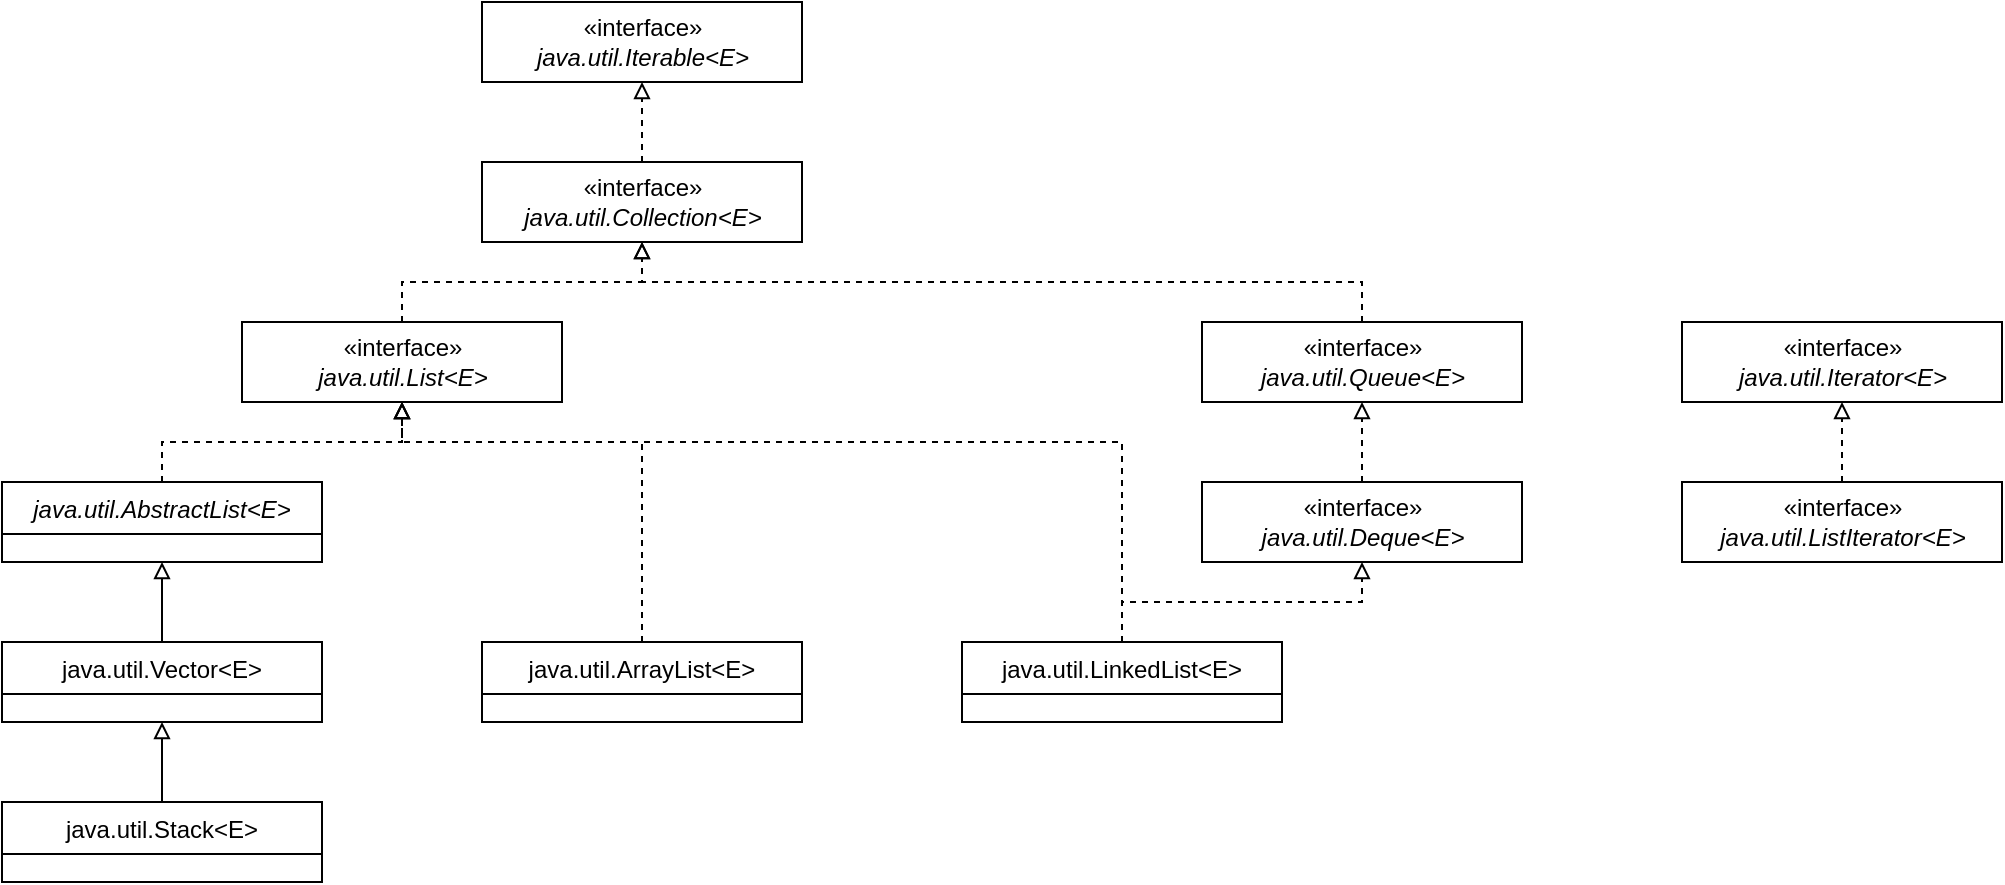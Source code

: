 <mxfile version="16.6.6" type="github">
  <diagram id="KrmgV62BfB7p_9C9F7pC" name="Page-1">
    <mxGraphModel dx="722" dy="593" grid="1" gridSize="10" guides="1" tooltips="1" connect="1" arrows="1" fold="1" page="1" pageScale="1" pageWidth="850" pageHeight="1100" math="0" shadow="0">
      <root>
        <mxCell id="0" />
        <mxCell id="1" parent="0" />
        <mxCell id="q1qRQd49WreqExPqG_Ik-12" style="edgeStyle=orthogonalEdgeStyle;rounded=0;orthogonalLoop=1;jettySize=auto;html=1;exitX=0.5;exitY=0;exitDx=0;exitDy=0;entryX=0.5;entryY=1;entryDx=0;entryDy=0;endArrow=block;endFill=0;" edge="1" parent="1" source="q1qRQd49WreqExPqG_Ik-5" target="q1qRQd49WreqExPqG_Ik-9">
          <mxGeometry relative="1" as="geometry" />
        </mxCell>
        <mxCell id="q1qRQd49WreqExPqG_Ik-5" value="java.util.Stack&lt;E&gt;" style="swimlane;fontStyle=0;childLayout=stackLayout;horizontal=1;startSize=26;fillColor=none;horizontalStack=0;resizeParent=1;resizeParentMax=0;resizeLast=0;collapsible=1;marginBottom=0;" vertex="1" parent="1">
          <mxGeometry x="120" y="600" width="160" height="40" as="geometry" />
        </mxCell>
        <mxCell id="q1qRQd49WreqExPqG_Ik-13" style="edgeStyle=orthogonalEdgeStyle;rounded=0;orthogonalLoop=1;jettySize=auto;html=1;exitX=0.5;exitY=0;exitDx=0;exitDy=0;entryX=0.5;entryY=1;entryDx=0;entryDy=0;endArrow=block;endFill=0;" edge="1" parent="1" source="q1qRQd49WreqExPqG_Ik-9" target="q1qRQd49WreqExPqG_Ik-10">
          <mxGeometry relative="1" as="geometry" />
        </mxCell>
        <mxCell id="q1qRQd49WreqExPqG_Ik-9" value="java.util.Vector&lt;E&gt;" style="swimlane;fontStyle=0;childLayout=stackLayout;horizontal=1;startSize=26;fillColor=none;horizontalStack=0;resizeParent=1;resizeParentMax=0;resizeLast=0;collapsible=1;marginBottom=0;" vertex="1" parent="1">
          <mxGeometry x="120" y="520" width="160" height="40" as="geometry" />
        </mxCell>
        <mxCell id="q1qRQd49WreqExPqG_Ik-14" style="edgeStyle=orthogonalEdgeStyle;rounded=0;orthogonalLoop=1;jettySize=auto;html=1;exitX=0.5;exitY=0;exitDx=0;exitDy=0;entryX=0.5;entryY=1;entryDx=0;entryDy=0;dashed=1;endArrow=block;endFill=0;" edge="1" parent="1" source="q1qRQd49WreqExPqG_Ik-10" target="q1qRQd49WreqExPqG_Ik-11">
          <mxGeometry relative="1" as="geometry" />
        </mxCell>
        <mxCell id="q1qRQd49WreqExPqG_Ik-10" value="java.util.AbstractList&lt;E&gt;" style="swimlane;fontStyle=2;childLayout=stackLayout;horizontal=1;startSize=26;fillColor=none;horizontalStack=0;resizeParent=1;resizeParentMax=0;resizeLast=0;collapsible=1;marginBottom=0;" vertex="1" parent="1">
          <mxGeometry x="120" y="440" width="160" height="40" as="geometry" />
        </mxCell>
        <mxCell id="q1qRQd49WreqExPqG_Ik-18" style="edgeStyle=orthogonalEdgeStyle;rounded=0;orthogonalLoop=1;jettySize=auto;html=1;exitX=0.5;exitY=0;exitDx=0;exitDy=0;dashed=1;endArrow=block;endFill=0;entryX=0.5;entryY=1;entryDx=0;entryDy=0;" edge="1" parent="1" source="q1qRQd49WreqExPqG_Ik-11" target="q1qRQd49WreqExPqG_Ik-15">
          <mxGeometry relative="1" as="geometry">
            <mxPoint x="600" y="250" as="targetPoint" />
          </mxGeometry>
        </mxCell>
        <mxCell id="q1qRQd49WreqExPqG_Ik-11" value="«interface»&lt;br&gt;&lt;i&gt;java.util.List&amp;lt;E&amp;gt;&lt;/i&gt;" style="html=1;" vertex="1" parent="1">
          <mxGeometry x="240" y="360" width="160" height="40" as="geometry" />
        </mxCell>
        <mxCell id="q1qRQd49WreqExPqG_Ik-30" style="edgeStyle=orthogonalEdgeStyle;rounded=0;orthogonalLoop=1;jettySize=auto;html=1;exitX=0.5;exitY=0;exitDx=0;exitDy=0;entryX=0.5;entryY=1;entryDx=0;entryDy=0;dashed=1;endArrow=block;endFill=0;" edge="1" parent="1" source="q1qRQd49WreqExPqG_Ik-15" target="q1qRQd49WreqExPqG_Ik-29">
          <mxGeometry relative="1" as="geometry" />
        </mxCell>
        <mxCell id="q1qRQd49WreqExPqG_Ik-15" value="«interface»&lt;br&gt;&lt;i&gt;java.util.Collection&amp;lt;E&amp;gt;&lt;/i&gt;" style="html=1;" vertex="1" parent="1">
          <mxGeometry x="360" y="280" width="160" height="40" as="geometry" />
        </mxCell>
        <mxCell id="q1qRQd49WreqExPqG_Ik-17" style="edgeStyle=orthogonalEdgeStyle;rounded=0;orthogonalLoop=1;jettySize=auto;html=1;exitX=0.5;exitY=0;exitDx=0;exitDy=0;entryX=0.5;entryY=1;entryDx=0;entryDy=0;dashed=1;endArrow=block;endFill=0;" edge="1" parent="1" source="q1qRQd49WreqExPqG_Ik-16" target="q1qRQd49WreqExPqG_Ik-15">
          <mxGeometry relative="1" as="geometry" />
        </mxCell>
        <mxCell id="q1qRQd49WreqExPqG_Ik-16" value="«interface»&lt;br&gt;&lt;i&gt;java.util.Queue&amp;lt;E&amp;gt;&lt;/i&gt;" style="html=1;" vertex="1" parent="1">
          <mxGeometry x="720" y="360" width="160" height="40" as="geometry" />
        </mxCell>
        <mxCell id="q1qRQd49WreqExPqG_Ik-20" style="edgeStyle=orthogonalEdgeStyle;rounded=0;orthogonalLoop=1;jettySize=auto;html=1;exitX=0.5;exitY=0;exitDx=0;exitDy=0;entryX=0.5;entryY=1;entryDx=0;entryDy=0;dashed=1;endArrow=block;endFill=0;" edge="1" parent="1" source="q1qRQd49WreqExPqG_Ik-19" target="q1qRQd49WreqExPqG_Ik-16">
          <mxGeometry relative="1" as="geometry" />
        </mxCell>
        <mxCell id="q1qRQd49WreqExPqG_Ik-19" value="«interface»&lt;br&gt;&lt;i&gt;java.util.Deque&amp;lt;E&amp;gt;&lt;/i&gt;" style="html=1;" vertex="1" parent="1">
          <mxGeometry x="720" y="440" width="160" height="40" as="geometry" />
        </mxCell>
        <mxCell id="q1qRQd49WreqExPqG_Ik-22" style="edgeStyle=orthogonalEdgeStyle;rounded=0;orthogonalLoop=1;jettySize=auto;html=1;exitX=0.5;exitY=0;exitDx=0;exitDy=0;entryX=0.5;entryY=1;entryDx=0;entryDy=0;dashed=1;endArrow=block;endFill=0;" edge="1" parent="1" source="q1qRQd49WreqExPqG_Ik-21" target="q1qRQd49WreqExPqG_Ik-19">
          <mxGeometry relative="1" as="geometry" />
        </mxCell>
        <mxCell id="q1qRQd49WreqExPqG_Ik-23" style="edgeStyle=orthogonalEdgeStyle;rounded=0;orthogonalLoop=1;jettySize=auto;html=1;exitX=0.5;exitY=0;exitDx=0;exitDy=0;entryX=0.5;entryY=1;entryDx=0;entryDy=0;dashed=1;endArrow=block;endFill=0;" edge="1" parent="1" source="q1qRQd49WreqExPqG_Ik-21" target="q1qRQd49WreqExPqG_Ik-11">
          <mxGeometry relative="1" as="geometry">
            <Array as="points">
              <mxPoint x="680" y="420" />
              <mxPoint x="320" y="420" />
            </Array>
          </mxGeometry>
        </mxCell>
        <mxCell id="q1qRQd49WreqExPqG_Ik-21" value="java.util.LinkedList&lt;E&gt;" style="swimlane;fontStyle=0;childLayout=stackLayout;horizontal=1;startSize=26;fillColor=none;horizontalStack=0;resizeParent=1;resizeParentMax=0;resizeLast=0;collapsible=1;marginBottom=0;" vertex="1" parent="1">
          <mxGeometry x="600" y="520" width="160" height="40" as="geometry" />
        </mxCell>
        <mxCell id="q1qRQd49WreqExPqG_Ik-25" style="edgeStyle=orthogonalEdgeStyle;rounded=0;orthogonalLoop=1;jettySize=auto;html=1;exitX=0.5;exitY=0;exitDx=0;exitDy=0;entryX=0.5;entryY=1;entryDx=0;entryDy=0;dashed=1;endArrow=block;endFill=0;" edge="1" parent="1" source="q1qRQd49WreqExPqG_Ik-24" target="q1qRQd49WreqExPqG_Ik-11">
          <mxGeometry relative="1" as="geometry">
            <Array as="points">
              <mxPoint x="440" y="420" />
              <mxPoint x="320" y="420" />
            </Array>
          </mxGeometry>
        </mxCell>
        <mxCell id="q1qRQd49WreqExPqG_Ik-24" value="java.util.ArrayList&lt;E&gt;" style="swimlane;fontStyle=0;childLayout=stackLayout;horizontal=1;startSize=26;fillColor=none;horizontalStack=0;resizeParent=1;resizeParentMax=0;resizeLast=0;collapsible=1;marginBottom=0;" vertex="1" parent="1">
          <mxGeometry x="360" y="520" width="160" height="40" as="geometry" />
        </mxCell>
        <mxCell id="q1qRQd49WreqExPqG_Ik-28" style="edgeStyle=orthogonalEdgeStyle;rounded=0;orthogonalLoop=1;jettySize=auto;html=1;exitX=0.5;exitY=0;exitDx=0;exitDy=0;entryX=0.5;entryY=1;entryDx=0;entryDy=0;dashed=1;endArrow=block;endFill=0;" edge="1" parent="1" source="q1qRQd49WreqExPqG_Ik-26" target="q1qRQd49WreqExPqG_Ik-27">
          <mxGeometry relative="1" as="geometry" />
        </mxCell>
        <mxCell id="q1qRQd49WreqExPqG_Ik-26" value="«interface»&lt;br&gt;&lt;i&gt;java.util.ListIterator&amp;lt;E&amp;gt;&lt;/i&gt;" style="html=1;" vertex="1" parent="1">
          <mxGeometry x="960" y="440" width="160" height="40" as="geometry" />
        </mxCell>
        <mxCell id="q1qRQd49WreqExPqG_Ik-27" value="«interface»&lt;br&gt;&lt;i&gt;java.util.Iterator&amp;lt;E&amp;gt;&lt;/i&gt;" style="html=1;" vertex="1" parent="1">
          <mxGeometry x="960" y="360" width="160" height="40" as="geometry" />
        </mxCell>
        <mxCell id="q1qRQd49WreqExPqG_Ik-29" value="«interface»&lt;br&gt;&lt;i&gt;java.util.Iterable&amp;lt;E&amp;gt;&lt;/i&gt;" style="html=1;" vertex="1" parent="1">
          <mxGeometry x="360" y="200" width="160" height="40" as="geometry" />
        </mxCell>
      </root>
    </mxGraphModel>
  </diagram>
</mxfile>
